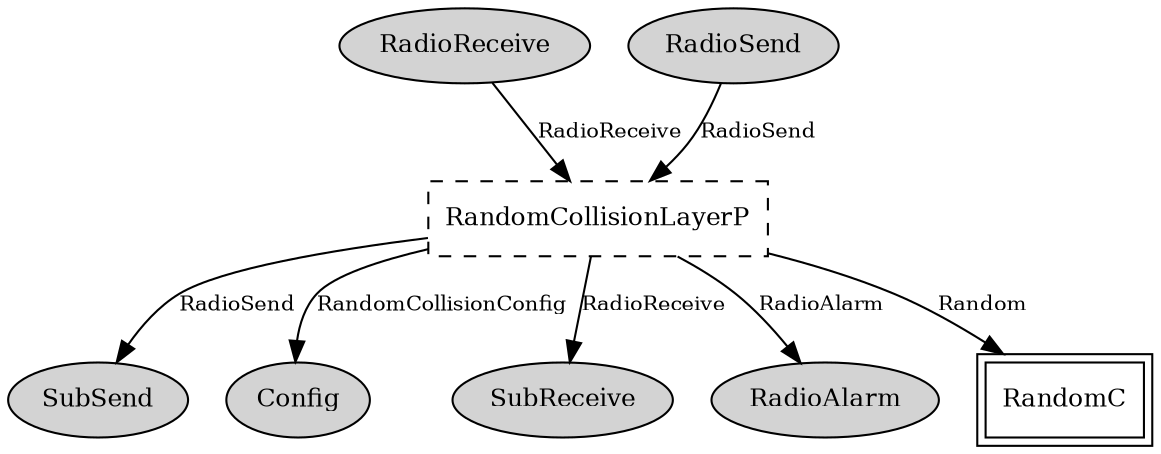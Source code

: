 digraph "tos.lib.rfxlink.layers.RandomCollisionLayerC" {
  n0x2ace82579b80 [shape=ellipse, style=filled, label="RadioReceive", fontsize=12];
  "RandomCollisionLayerC.RandomCollisionLayerP" [fontsize=12, shape=box, style=dashed, label="RandomCollisionLayerP", URL="../chtml/tos.lib.rfxlink.layers.RandomCollisionLayerP.html"];
  n0x2ace82579258 [shape=ellipse, style=filled, label="RadioSend", fontsize=12];
  "RandomCollisionLayerC.RandomCollisionLayerP" [fontsize=12, shape=box, style=dashed, label="RandomCollisionLayerP", URL="../chtml/tos.lib.rfxlink.layers.RandomCollisionLayerP.html"];
  "RandomCollisionLayerC.RandomCollisionLayerP" [fontsize=12, shape=box, style=dashed, label="RandomCollisionLayerP", URL="../chtml/tos.lib.rfxlink.layers.RandomCollisionLayerP.html"];
  n0x2ace82578578 [shape=ellipse, style=filled, label="SubSend", fontsize=12];
  "RandomCollisionLayerC.RandomCollisionLayerP" [fontsize=12, shape=box, style=dashed, label="RandomCollisionLayerP", URL="../chtml/tos.lib.rfxlink.layers.RandomCollisionLayerP.html"];
  n0x2ace82575548 [shape=ellipse, style=filled, label="Config", fontsize=12];
  "RandomCollisionLayerC.RandomCollisionLayerP" [fontsize=12, shape=box, style=dashed, label="RandomCollisionLayerP", URL="../chtml/tos.lib.rfxlink.layers.RandomCollisionLayerP.html"];
  n0x2ace82576020 [shape=ellipse, style=filled, label="SubReceive", fontsize=12];
  "RandomCollisionLayerC.RandomCollisionLayerP" [fontsize=12, shape=box, style=dashed, label="RandomCollisionLayerP", URL="../chtml/tos.lib.rfxlink.layers.RandomCollisionLayerP.html"];
  n0x2ace825767a8 [shape=ellipse, style=filled, label="RadioAlarm", fontsize=12];
  "RandomCollisionLayerC.RandomCollisionLayerP" [fontsize=12, shape=box, style=dashed, label="RandomCollisionLayerP", URL="../chtml/tos.lib.rfxlink.layers.RandomCollisionLayerP.html"];
  "RandomC" [fontsize=12, shape=box,peripheries=2, URL="../chtml/tos.system.RandomC.html"];
  "n0x2ace82579b80" -> "RandomCollisionLayerC.RandomCollisionLayerP" [label="RadioReceive", URL="../ihtml/tos.lib.rfxlink.util.RadioReceive.html", fontsize=10];
  "n0x2ace82579258" -> "RandomCollisionLayerC.RandomCollisionLayerP" [label="RadioSend", URL="../ihtml/tos.lib.rfxlink.util.RadioSend.html", fontsize=10];
  "RandomCollisionLayerC.RandomCollisionLayerP" -> "n0x2ace82578578" [label="RadioSend", URL="../ihtml/tos.lib.rfxlink.util.RadioSend.html", fontsize=10];
  "RandomCollisionLayerC.RandomCollisionLayerP" -> "n0x2ace82575548" [label="RandomCollisionConfig", URL="../ihtml/tos.lib.rfxlink.layers.RandomCollisionConfig.html", fontsize=10];
  "RandomCollisionLayerC.RandomCollisionLayerP" -> "n0x2ace82576020" [label="RadioReceive", URL="../ihtml/tos.lib.rfxlink.util.RadioReceive.html", fontsize=10];
  "RandomCollisionLayerC.RandomCollisionLayerP" -> "n0x2ace825767a8" [label="RadioAlarm", URL="../ihtml/tos.lib.rfxlink.util.RadioAlarm.html", fontsize=10];
  "RandomCollisionLayerC.RandomCollisionLayerP" -> "RandomC" [label="Random", URL="../ihtml/tos.interfaces.Random.html", fontsize=10];
}
